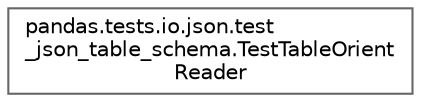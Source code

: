 digraph "Graphical Class Hierarchy"
{
 // LATEX_PDF_SIZE
  bgcolor="transparent";
  edge [fontname=Helvetica,fontsize=10,labelfontname=Helvetica,labelfontsize=10];
  node [fontname=Helvetica,fontsize=10,shape=box,height=0.2,width=0.4];
  rankdir="LR";
  Node0 [id="Node000000",label="pandas.tests.io.json.test\l_json_table_schema.TestTableOrient\lReader",height=0.2,width=0.4,color="grey40", fillcolor="white", style="filled",URL="$d3/d87/classpandas_1_1tests_1_1io_1_1json_1_1test__json__table__schema_1_1TestTableOrientReader.html",tooltip=" "];
}
